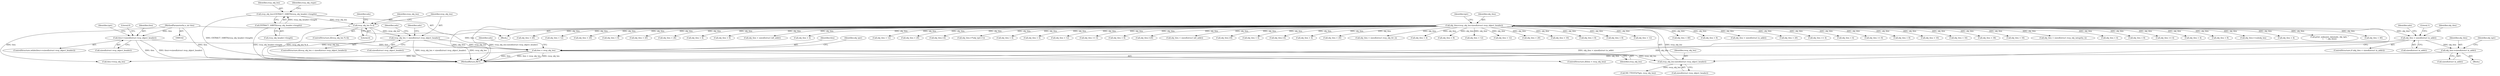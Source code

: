 digraph "0_tcpdump_3c8a2b0e91d8d8947e89384dacf6b54673083e71@API" {
"1000600" [label="(Call,obj_tlen < sizeof(struct in_addr))"];
"1000318" [label="(Call,obj_tlen=rsvp_obj_len-sizeof(struct rsvp_object_header))"];
"1000320" [label="(Call,rsvp_obj_len-sizeof(struct rsvp_object_header))"];
"1000299" [label="(Call,tlen < rsvp_obj_len)"];
"1000170" [label="(Call,tlen>=sizeof(struct rsvp_object_header))"];
"1000148" [label="(MethodParameterIn,u_int tlen)"];
"1000213" [label="(Call,rsvp_obj_len < sizeof(struct rsvp_object_header))"];
"1000197" [label="(Call,rsvp_obj_len % 4)"];
"1000185" [label="(Call,rsvp_obj_len=EXTRACT_16BITS(rsvp_obj_header->length))"];
"1000187" [label="(Call,EXTRACT_16BITS(rsvp_obj_header->length))"];
"1000617" [label="(Call,obj_tlen-=sizeof(struct in_addr))"];
"1000212" [label="(ControlStructure,if(rsvp_obj_len < sizeof(struct rsvp_object_header)))"];
"1000328" [label="(Identifier,tptr)"];
"1002255" [label="(Call,obj_tlen < 40)"];
"1002298" [label="(Call,obj_tlen < 8)"];
"1000665" [label="(Call,obj_tlen < sizeof(struct in_addr))"];
"1000895" [label="(Call,obj_tlen < 20)"];
"1001050" [label="(Call,obj_tlen >= 4)"];
"1001683" [label="(Call,obj_tlen < 4)"];
"1002572" [label="(Call,obj_tlen >= 8)"];
"1002923" [label="(Call,obj_tlen < 8)"];
"1000326" [label="(Call,ND_TTEST2(*tptr, rsvp_obj_len))"];
"1000601" [label="(Identifier,obj_tlen)"];
"1003300" [label="(Call,obj_tlen < 16)"];
"1002480" [label="(Call,obj_tlen < 16)"];
"1000447" [label="(Call,obj_tlen < 36)"];
"1000602" [label="(Call,sizeof(struct in_addr))"];
"1000197" [label="(Call,rsvp_obj_len % 4)"];
"1003373" [label="(Literal,0)"];
"1000998" [label="(Call,obj_tlen < 16)"];
"1000148" [label="(MethodParameterIn,u_int tlen)"];
"1002984" [label="(Call,obj_tlen < sizeof(struct rsvp_obj_integrity_t))"];
"1000171" [label="(Identifier,tlen)"];
"1000172" [label="(Call,sizeof(struct rsvp_object_header))"];
"1003163" [label="(Call,obj_tlen < 4)"];
"1002640" [label="(Call,obj_tlen < 8)"];
"1000609" [label="(Identifier,ndo)"];
"1000733" [label="(Call,obj_tlen >= 4)"];
"1001576" [label="(Call,obj_tlen < 4)"];
"1000968" [label="(Call,obj_tlen < 8)"];
"1001885" [label="(Call,obj_tlen+=subobj_len)"];
"1000824" [label="(Call,obj_tlen < 4)"];
"1003339" [label="(Call,print_unknown_data(ndo, obj_tptr, \"\n\t    \", obj_tlen))"];
"1000213" [label="(Call,rsvp_obj_len < sizeof(struct rsvp_object_header))"];
"1000186" [label="(Identifier,rsvp_obj_len)"];
"1000318" [label="(Call,obj_tlen=rsvp_obj_len-sizeof(struct rsvp_object_header))"];
"1000196" [label="(ControlStructure,if(rsvp_obj_len % 4))"];
"1000925" [label="(Call,obj_tlen < 40)"];
"1000394" [label="(Call,obj_tlen < 20)"];
"1000300" [label="(Identifier,tlen)"];
"1000187" [label="(Call,EXTRACT_16BITS(rsvp_obj_header->length))"];
"1000622" [label="(Identifier,obj_tptr)"];
"1001160" [label="(Call,obj_tlen < 12)"];
"1000215" [label="(Call,sizeof(struct rsvp_object_header))"];
"1002730" [label="(Call,obj_tlen < 20)"];
"1000597" [label="(Block,)"];
"1000214" [label="(Identifier,rsvp_obj_len)"];
"1000199" [label="(Literal,4)"];
"1000170" [label="(Call,tlen>=sizeof(struct rsvp_object_header))"];
"1000298" [label="(ControlStructure,if(tlen < rsvp_obj_len))"];
"1000177" [label="(Identifier,tptr)"];
"1001500" [label="(Call,obj_tlen < 8)"];
"1002165" [label="(Call,obj_tlen < 20)"];
"1000483" [label="(Call,obj_tlen < 26)"];
"1000755" [label="(Call,obj_tlen < 4)"];
"1001907" [label="(Call,obj_tlen < 8)"];
"1000693" [label="(Call,obj_tlen < sizeof(struct in6_addr))"];
"1000236" [label="(Identifier,ndo)"];
"1003127" [label="(Call,obj_tlen < 4)"];
"1003199" [label="(Call,obj_tlen < 12)"];
"1000321" [label="(Identifier,rsvp_obj_len)"];
"1003398" [label="(MethodReturn,RET)"];
"1001943" [label="(Call,obj_tlen < 20)"];
"1003229" [label="(Call,obj_tlen-=4)"];
"1001475" [label="(Call,obj_tlen-=*(obj_tptr+1))"];
"1000185" [label="(Call,rsvp_obj_len=EXTRACT_16BITS(rsvp_obj_header->length))"];
"1002808" [label="(Call,obj_tlen < 4)"];
"1002020" [label="(Call,obj_tlen < 4)"];
"1000322" [label="(Call,sizeof(struct rsvp_object_header))"];
"1000779" [label="(Call,obj_tlen < 12)"];
"1000203" [label="(Identifier,ndo)"];
"1000192" [label="(Identifier,rsvp_obj_ctype)"];
"1001309" [label="(Call,obj_tlen >= 4)"];
"1000347" [label="(Call,obj_tlen < 8)"];
"1002790" [label="(Call,obj_tlen-=20)"];
"1000628" [label="(Call,obj_tlen < sizeof(struct in6_addr))"];
"1003369" [label="(Call,tlen-=rsvp_obj_len)"];
"1000606" [label="(Literal,1)"];
"1000169" [label="(ControlStructure,while(tlen>=sizeof(struct rsvp_object_header)))"];
"1002720" [label="(Call,obj_tlen-=8)"];
"1003275" [label="(Call,obj_tlen < 4)"];
"1002621" [label="(Call,obj_tlen-=4)"];
"1000198" [label="(Identifier,rsvp_obj_len)"];
"1001237" [label="(Call,obj_tlen < 4)"];
"1000301" [label="(Identifier,rsvp_obj_len)"];
"1000599" [label="(ControlStructure,if (obj_tlen < sizeof(struct in_addr)))"];
"1000617" [label="(Call,obj_tlen-=sizeof(struct in_addr))"];
"1000319" [label="(Identifier,obj_tlen)"];
"1002195" [label="(Call,obj_tlen < 20)"];
"1002387" [label="(Call,obj_tlen < sizeof(struct rsvp_obj_frr_t))"];
"1000220" [label="(Identifier,ndo)"];
"1000188" [label="(Call,rsvp_obj_header->length)"];
"1000600" [label="(Call,obj_tlen < sizeof(struct in_addr))"];
"1000299" [label="(Call,tlen < rsvp_obj_len)"];
"1000313" [label="(Identifier,obj_tptr)"];
"1001985" [label="(Call,obj_tlen < 4)"];
"1000865" [label="(Call,obj_tlen < 8)"];
"1001077" [label="(Call,obj_tlen < 12)"];
"1000619" [label="(Call,sizeof(struct in_addr))"];
"1000518" [label="(Call,obj_tlen < 12)"];
"1002225" [label="(Call,obj_tlen < 20)"];
"1000174" [label="(Block,)"];
"1002328" [label="(Call,obj_tlen < 16)"];
"1000618" [label="(Identifier,obj_tlen)"];
"1002135" [label="(Call,obj_tlen < 8)"];
"1001538" [label="(Call,obj_tlen < 8)"];
"1000320" [label="(Call,rsvp_obj_len-sizeof(struct rsvp_object_header))"];
"1000555" [label="(Call,obj_tlen < 12)"];
"1000305" [label="(Identifier,ndo)"];
"1000600" -> "1000599"  [label="AST: "];
"1000600" -> "1000602"  [label="CFG: "];
"1000601" -> "1000600"  [label="AST: "];
"1000602" -> "1000600"  [label="AST: "];
"1000606" -> "1000600"  [label="CFG: "];
"1000609" -> "1000600"  [label="CFG: "];
"1000600" -> "1003398"  [label="DDG: obj_tlen < sizeof(struct in_addr)"];
"1000600" -> "1003398"  [label="DDG: obj_tlen"];
"1000318" -> "1000600"  [label="DDG: obj_tlen"];
"1000600" -> "1000617"  [label="DDG: obj_tlen"];
"1000318" -> "1000174"  [label="AST: "];
"1000318" -> "1000320"  [label="CFG: "];
"1000319" -> "1000318"  [label="AST: "];
"1000320" -> "1000318"  [label="AST: "];
"1000328" -> "1000318"  [label="CFG: "];
"1000318" -> "1003398"  [label="DDG: obj_tlen"];
"1000318" -> "1003398"  [label="DDG: rsvp_obj_len-sizeof(struct rsvp_object_header)"];
"1000320" -> "1000318"  [label="DDG: rsvp_obj_len"];
"1000318" -> "1000347"  [label="DDG: obj_tlen"];
"1000318" -> "1000394"  [label="DDG: obj_tlen"];
"1000318" -> "1000447"  [label="DDG: obj_tlen"];
"1000318" -> "1000483"  [label="DDG: obj_tlen"];
"1000318" -> "1000518"  [label="DDG: obj_tlen"];
"1000318" -> "1000555"  [label="DDG: obj_tlen"];
"1000318" -> "1000628"  [label="DDG: obj_tlen"];
"1000318" -> "1000665"  [label="DDG: obj_tlen"];
"1000318" -> "1000693"  [label="DDG: obj_tlen"];
"1000318" -> "1000733"  [label="DDG: obj_tlen"];
"1000318" -> "1000755"  [label="DDG: obj_tlen"];
"1000318" -> "1000779"  [label="DDG: obj_tlen"];
"1000318" -> "1000824"  [label="DDG: obj_tlen"];
"1000318" -> "1000865"  [label="DDG: obj_tlen"];
"1000318" -> "1000895"  [label="DDG: obj_tlen"];
"1000318" -> "1000925"  [label="DDG: obj_tlen"];
"1000318" -> "1000968"  [label="DDG: obj_tlen"];
"1000318" -> "1000998"  [label="DDG: obj_tlen"];
"1000318" -> "1001050"  [label="DDG: obj_tlen"];
"1000318" -> "1001077"  [label="DDG: obj_tlen"];
"1000318" -> "1001160"  [label="DDG: obj_tlen"];
"1000318" -> "1001237"  [label="DDG: obj_tlen"];
"1000318" -> "1001309"  [label="DDG: obj_tlen"];
"1000318" -> "1001475"  [label="DDG: obj_tlen"];
"1000318" -> "1001500"  [label="DDG: obj_tlen"];
"1000318" -> "1001538"  [label="DDG: obj_tlen"];
"1000318" -> "1001576"  [label="DDG: obj_tlen"];
"1000318" -> "1001683"  [label="DDG: obj_tlen"];
"1000318" -> "1001885"  [label="DDG: obj_tlen"];
"1000318" -> "1001907"  [label="DDG: obj_tlen"];
"1000318" -> "1001943"  [label="DDG: obj_tlen"];
"1000318" -> "1001985"  [label="DDG: obj_tlen"];
"1000318" -> "1002020"  [label="DDG: obj_tlen"];
"1000318" -> "1002135"  [label="DDG: obj_tlen"];
"1000318" -> "1002165"  [label="DDG: obj_tlen"];
"1000318" -> "1002195"  [label="DDG: obj_tlen"];
"1000318" -> "1002225"  [label="DDG: obj_tlen"];
"1000318" -> "1002255"  [label="DDG: obj_tlen"];
"1000318" -> "1002298"  [label="DDG: obj_tlen"];
"1000318" -> "1002328"  [label="DDG: obj_tlen"];
"1000318" -> "1002387"  [label="DDG: obj_tlen"];
"1000318" -> "1002480"  [label="DDG: obj_tlen"];
"1000318" -> "1002572"  [label="DDG: obj_tlen"];
"1000318" -> "1002621"  [label="DDG: obj_tlen"];
"1000318" -> "1002640"  [label="DDG: obj_tlen"];
"1000318" -> "1002720"  [label="DDG: obj_tlen"];
"1000318" -> "1002730"  [label="DDG: obj_tlen"];
"1000318" -> "1002790"  [label="DDG: obj_tlen"];
"1000318" -> "1002808"  [label="DDG: obj_tlen"];
"1000318" -> "1002923"  [label="DDG: obj_tlen"];
"1000318" -> "1002984"  [label="DDG: obj_tlen"];
"1000318" -> "1003127"  [label="DDG: obj_tlen"];
"1000318" -> "1003163"  [label="DDG: obj_tlen"];
"1000318" -> "1003199"  [label="DDG: obj_tlen"];
"1000318" -> "1003229"  [label="DDG: obj_tlen"];
"1000318" -> "1003275"  [label="DDG: obj_tlen"];
"1000318" -> "1003300"  [label="DDG: obj_tlen"];
"1000318" -> "1003339"  [label="DDG: obj_tlen"];
"1000320" -> "1000322"  [label="CFG: "];
"1000321" -> "1000320"  [label="AST: "];
"1000322" -> "1000320"  [label="AST: "];
"1000299" -> "1000320"  [label="DDG: rsvp_obj_len"];
"1000320" -> "1000326"  [label="DDG: rsvp_obj_len"];
"1000299" -> "1000298"  [label="AST: "];
"1000299" -> "1000301"  [label="CFG: "];
"1000300" -> "1000299"  [label="AST: "];
"1000301" -> "1000299"  [label="AST: "];
"1000305" -> "1000299"  [label="CFG: "];
"1000313" -> "1000299"  [label="CFG: "];
"1000299" -> "1003398"  [label="DDG: tlen < rsvp_obj_len"];
"1000299" -> "1003398"  [label="DDG: rsvp_obj_len"];
"1000299" -> "1003398"  [label="DDG: tlen"];
"1000170" -> "1000299"  [label="DDG: tlen"];
"1000148" -> "1000299"  [label="DDG: tlen"];
"1000213" -> "1000299"  [label="DDG: rsvp_obj_len"];
"1000299" -> "1003369"  [label="DDG: tlen"];
"1000170" -> "1000169"  [label="AST: "];
"1000170" -> "1000172"  [label="CFG: "];
"1000171" -> "1000170"  [label="AST: "];
"1000172" -> "1000170"  [label="AST: "];
"1000177" -> "1000170"  [label="CFG: "];
"1003373" -> "1000170"  [label="CFG: "];
"1000170" -> "1003398"  [label="DDG: tlen"];
"1000170" -> "1003398"  [label="DDG: tlen>=sizeof(struct rsvp_object_header)"];
"1000148" -> "1000170"  [label="DDG: tlen"];
"1000148" -> "1000142"  [label="AST: "];
"1000148" -> "1003398"  [label="DDG: tlen"];
"1000148" -> "1003369"  [label="DDG: tlen"];
"1000213" -> "1000212"  [label="AST: "];
"1000213" -> "1000215"  [label="CFG: "];
"1000214" -> "1000213"  [label="AST: "];
"1000215" -> "1000213"  [label="AST: "];
"1000220" -> "1000213"  [label="CFG: "];
"1000236" -> "1000213"  [label="CFG: "];
"1000213" -> "1003398"  [label="DDG: rsvp_obj_len"];
"1000213" -> "1003398"  [label="DDG: rsvp_obj_len < sizeof(struct rsvp_object_header)"];
"1000197" -> "1000213"  [label="DDG: rsvp_obj_len"];
"1000197" -> "1000196"  [label="AST: "];
"1000197" -> "1000199"  [label="CFG: "];
"1000198" -> "1000197"  [label="AST: "];
"1000199" -> "1000197"  [label="AST: "];
"1000203" -> "1000197"  [label="CFG: "];
"1000214" -> "1000197"  [label="CFG: "];
"1000197" -> "1003398"  [label="DDG: rsvp_obj_len % 4"];
"1000197" -> "1003398"  [label="DDG: rsvp_obj_len"];
"1000185" -> "1000197"  [label="DDG: rsvp_obj_len"];
"1000185" -> "1000174"  [label="AST: "];
"1000185" -> "1000187"  [label="CFG: "];
"1000186" -> "1000185"  [label="AST: "];
"1000187" -> "1000185"  [label="AST: "];
"1000192" -> "1000185"  [label="CFG: "];
"1000185" -> "1003398"  [label="DDG: EXTRACT_16BITS(rsvp_obj_header->length)"];
"1000187" -> "1000185"  [label="DDG: rsvp_obj_header->length"];
"1000187" -> "1000188"  [label="CFG: "];
"1000188" -> "1000187"  [label="AST: "];
"1000187" -> "1003398"  [label="DDG: rsvp_obj_header->length"];
"1000617" -> "1000597"  [label="AST: "];
"1000617" -> "1000619"  [label="CFG: "];
"1000618" -> "1000617"  [label="AST: "];
"1000619" -> "1000617"  [label="AST: "];
"1000622" -> "1000617"  [label="CFG: "];
"1000617" -> "1003398"  [label="DDG: obj_tlen"];
}
